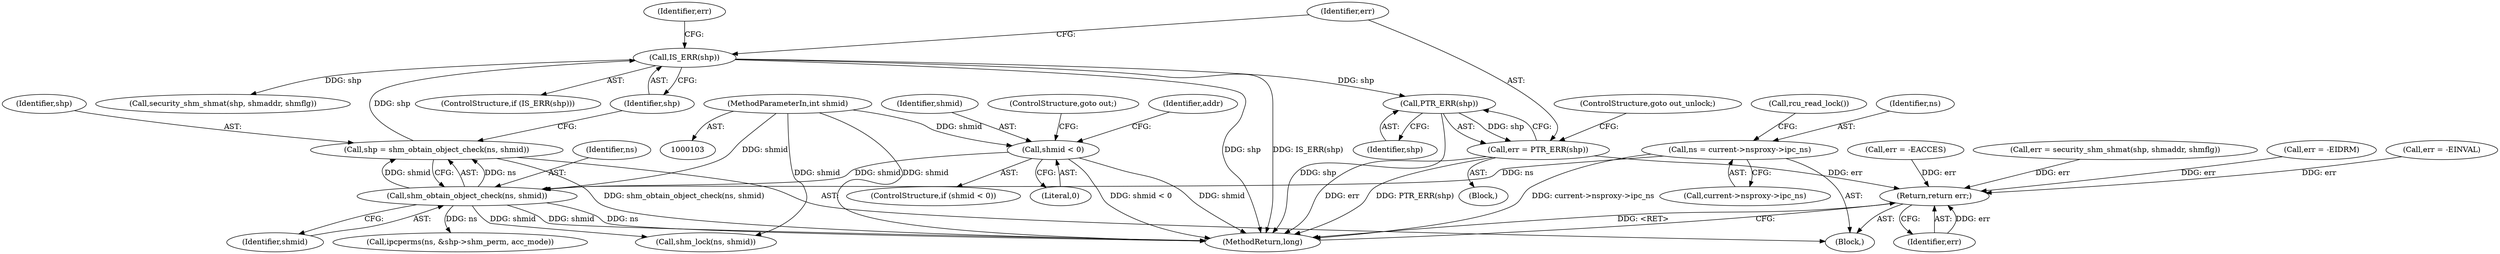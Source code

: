 digraph "0_linux_e1d35d4dc7f089e6c9c080d556feedf9c706f0c7@pointer" {
"1000246" [label="(Call,PTR_ERR(shp))"];
"1000241" [label="(Call,IS_ERR(shp))"];
"1000235" [label="(Call,shp = shm_obtain_object_check(ns, shmid))"];
"1000237" [label="(Call,shm_obtain_object_check(ns, shmid))"];
"1000227" [label="(Call,ns = current->nsproxy->ipc_ns)"];
"1000131" [label="(Call,shmid < 0)"];
"1000104" [label="(MethodParameterIn,int shmid)"];
"1000244" [label="(Call,err = PTR_ERR(shp))"];
"1000542" [label="(Return,return err;)"];
"1000227" [label="(Call,ns = current->nsproxy->ipc_ns)"];
"1000133" [label="(Literal,0)"];
"1000241" [label="(Call,IS_ERR(shp))"];
"1000289" [label="(Call,err = -EIDRM)"];
"1000239" [label="(Identifier,shmid)"];
"1000254" [label="(Call,ipcperms(ns, &shp->shm_perm, acc_mode))"];
"1000544" [label="(MethodReturn,long)"];
"1000542" [label="(Return,return err;)"];
"1000134" [label="(ControlStructure,goto out;)"];
"1000264" [label="(Call,security_shm_shmat(shp, shmaddr, shmflg))"];
"1000247" [label="(Identifier,shp)"];
"1000514" [label="(Call,shm_lock(ns, shmid))"];
"1000250" [label="(Identifier,err)"];
"1000240" [label="(ControlStructure,if (IS_ERR(shp)))"];
"1000234" [label="(Call,rcu_read_lock())"];
"1000138" [label="(Identifier,addr)"];
"1000126" [label="(Call,err = -EINVAL)"];
"1000130" [label="(ControlStructure,if (shmid < 0))"];
"1000229" [label="(Call,current->nsproxy->ipc_ns)"];
"1000248" [label="(ControlStructure,goto out_unlock;)"];
"1000236" [label="(Identifier,shp)"];
"1000244" [label="(Call,err = PTR_ERR(shp))"];
"1000249" [label="(Call,err = -EACCES)"];
"1000235" [label="(Call,shp = shm_obtain_object_check(ns, shmid))"];
"1000245" [label="(Identifier,err)"];
"1000242" [label="(Identifier,shp)"];
"1000237" [label="(Call,shm_obtain_object_check(ns, shmid))"];
"1000228" [label="(Identifier,ns)"];
"1000238" [label="(Identifier,ns)"];
"1000109" [label="(Block,)"];
"1000132" [label="(Identifier,shmid)"];
"1000243" [label="(Block,)"];
"1000543" [label="(Identifier,err)"];
"1000246" [label="(Call,PTR_ERR(shp))"];
"1000131" [label="(Call,shmid < 0)"];
"1000104" [label="(MethodParameterIn,int shmid)"];
"1000262" [label="(Call,err = security_shm_shmat(shp, shmaddr, shmflg))"];
"1000246" -> "1000244"  [label="AST: "];
"1000246" -> "1000247"  [label="CFG: "];
"1000247" -> "1000246"  [label="AST: "];
"1000244" -> "1000246"  [label="CFG: "];
"1000246" -> "1000544"  [label="DDG: shp"];
"1000246" -> "1000244"  [label="DDG: shp"];
"1000241" -> "1000246"  [label="DDG: shp"];
"1000241" -> "1000240"  [label="AST: "];
"1000241" -> "1000242"  [label="CFG: "];
"1000242" -> "1000241"  [label="AST: "];
"1000245" -> "1000241"  [label="CFG: "];
"1000250" -> "1000241"  [label="CFG: "];
"1000241" -> "1000544"  [label="DDG: shp"];
"1000241" -> "1000544"  [label="DDG: IS_ERR(shp)"];
"1000235" -> "1000241"  [label="DDG: shp"];
"1000241" -> "1000264"  [label="DDG: shp"];
"1000235" -> "1000109"  [label="AST: "];
"1000235" -> "1000237"  [label="CFG: "];
"1000236" -> "1000235"  [label="AST: "];
"1000237" -> "1000235"  [label="AST: "];
"1000242" -> "1000235"  [label="CFG: "];
"1000235" -> "1000544"  [label="DDG: shm_obtain_object_check(ns, shmid)"];
"1000237" -> "1000235"  [label="DDG: ns"];
"1000237" -> "1000235"  [label="DDG: shmid"];
"1000237" -> "1000239"  [label="CFG: "];
"1000238" -> "1000237"  [label="AST: "];
"1000239" -> "1000237"  [label="AST: "];
"1000237" -> "1000544"  [label="DDG: shmid"];
"1000237" -> "1000544"  [label="DDG: ns"];
"1000227" -> "1000237"  [label="DDG: ns"];
"1000131" -> "1000237"  [label="DDG: shmid"];
"1000104" -> "1000237"  [label="DDG: shmid"];
"1000237" -> "1000254"  [label="DDG: ns"];
"1000237" -> "1000514"  [label="DDG: shmid"];
"1000227" -> "1000109"  [label="AST: "];
"1000227" -> "1000229"  [label="CFG: "];
"1000228" -> "1000227"  [label="AST: "];
"1000229" -> "1000227"  [label="AST: "];
"1000234" -> "1000227"  [label="CFG: "];
"1000227" -> "1000544"  [label="DDG: current->nsproxy->ipc_ns"];
"1000131" -> "1000130"  [label="AST: "];
"1000131" -> "1000133"  [label="CFG: "];
"1000132" -> "1000131"  [label="AST: "];
"1000133" -> "1000131"  [label="AST: "];
"1000134" -> "1000131"  [label="CFG: "];
"1000138" -> "1000131"  [label="CFG: "];
"1000131" -> "1000544"  [label="DDG: shmid"];
"1000131" -> "1000544"  [label="DDG: shmid < 0"];
"1000104" -> "1000131"  [label="DDG: shmid"];
"1000104" -> "1000103"  [label="AST: "];
"1000104" -> "1000544"  [label="DDG: shmid"];
"1000104" -> "1000514"  [label="DDG: shmid"];
"1000244" -> "1000243"  [label="AST: "];
"1000245" -> "1000244"  [label="AST: "];
"1000248" -> "1000244"  [label="CFG: "];
"1000244" -> "1000544"  [label="DDG: err"];
"1000244" -> "1000544"  [label="DDG: PTR_ERR(shp)"];
"1000244" -> "1000542"  [label="DDG: err"];
"1000542" -> "1000109"  [label="AST: "];
"1000542" -> "1000543"  [label="CFG: "];
"1000543" -> "1000542"  [label="AST: "];
"1000544" -> "1000542"  [label="CFG: "];
"1000542" -> "1000544"  [label="DDG: <RET>"];
"1000543" -> "1000542"  [label="DDG: err"];
"1000289" -> "1000542"  [label="DDG: err"];
"1000262" -> "1000542"  [label="DDG: err"];
"1000126" -> "1000542"  [label="DDG: err"];
"1000249" -> "1000542"  [label="DDG: err"];
}
